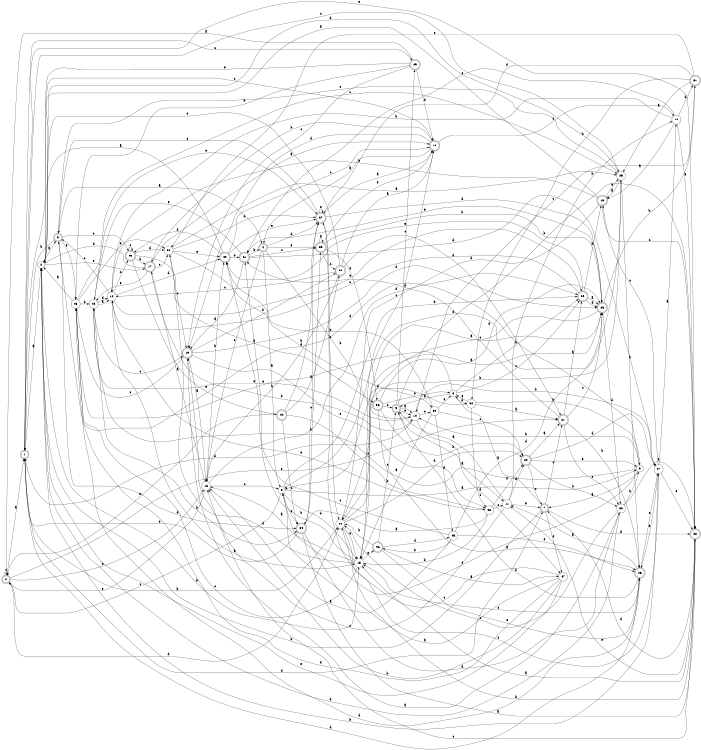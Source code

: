 digraph n40_5 {
__start0 [label="" shape="none"];

rankdir=LR;
size="8,5";

s0 [style="rounded,filled", color="black", fillcolor="white" shape="doublecircle", label="0"];
s1 [style="rounded,filled", color="black", fillcolor="white" shape="doublecircle", label="1"];
s2 [style="filled", color="black", fillcolor="white" shape="circle", label="2"];
s3 [style="rounded,filled", color="black", fillcolor="white" shape="doublecircle", label="3"];
s4 [style="rounded,filled", color="black", fillcolor="white" shape="doublecircle", label="4"];
s5 [style="filled", color="black", fillcolor="white" shape="circle", label="5"];
s6 [style="filled", color="black", fillcolor="white" shape="circle", label="6"];
s7 [style="rounded,filled", color="black", fillcolor="white" shape="doublecircle", label="7"];
s8 [style="filled", color="black", fillcolor="white" shape="circle", label="8"];
s9 [style="rounded,filled", color="black", fillcolor="white" shape="doublecircle", label="9"];
s10 [style="filled", color="black", fillcolor="white" shape="circle", label="10"];
s11 [style="filled", color="black", fillcolor="white" shape="circle", label="11"];
s12 [style="filled", color="black", fillcolor="white" shape="circle", label="12"];
s13 [style="rounded,filled", color="black", fillcolor="white" shape="doublecircle", label="13"];
s14 [style="filled", color="black", fillcolor="white" shape="circle", label="14"];
s15 [style="filled", color="black", fillcolor="white" shape="circle", label="15"];
s16 [style="filled", color="black", fillcolor="white" shape="circle", label="16"];
s17 [style="rounded,filled", color="black", fillcolor="white" shape="doublecircle", label="17"];
s18 [style="rounded,filled", color="black", fillcolor="white" shape="doublecircle", label="18"];
s19 [style="rounded,filled", color="black", fillcolor="white" shape="doublecircle", label="19"];
s20 [style="rounded,filled", color="black", fillcolor="white" shape="doublecircle", label="20"];
s21 [style="rounded,filled", color="black", fillcolor="white" shape="doublecircle", label="21"];
s22 [style="rounded,filled", color="black", fillcolor="white" shape="doublecircle", label="22"];
s23 [style="rounded,filled", color="black", fillcolor="white" shape="doublecircle", label="23"];
s24 [style="filled", color="black", fillcolor="white" shape="circle", label="24"];
s25 [style="filled", color="black", fillcolor="white" shape="circle", label="25"];
s26 [style="rounded,filled", color="black", fillcolor="white" shape="doublecircle", label="26"];
s27 [style="filled", color="black", fillcolor="white" shape="circle", label="27"];
s28 [style="rounded,filled", color="black", fillcolor="white" shape="doublecircle", label="28"];
s29 [style="rounded,filled", color="black", fillcolor="white" shape="doublecircle", label="29"];
s30 [style="filled", color="black", fillcolor="white" shape="circle", label="30"];
s31 [style="rounded,filled", color="black", fillcolor="white" shape="doublecircle", label="31"];
s32 [style="filled", color="black", fillcolor="white" shape="circle", label="32"];
s33 [style="filled", color="black", fillcolor="white" shape="circle", label="33"];
s34 [style="rounded,filled", color="black", fillcolor="white" shape="doublecircle", label="34"];
s35 [style="rounded,filled", color="black", fillcolor="white" shape="doublecircle", label="35"];
s36 [style="rounded,filled", color="black", fillcolor="white" shape="doublecircle", label="36"];
s37 [style="rounded,filled", color="black", fillcolor="white" shape="doublecircle", label="37"];
s38 [style="filled", color="black", fillcolor="white" shape="circle", label="38"];
s39 [style="filled", color="black", fillcolor="white" shape="circle", label="39"];
s40 [style="rounded,filled", color="black", fillcolor="white" shape="doublecircle", label="40"];
s41 [style="rounded,filled", color="black", fillcolor="white" shape="doublecircle", label="41"];
s42 [style="filled", color="black", fillcolor="white" shape="circle", label="42"];
s43 [style="rounded,filled", color="black", fillcolor="white" shape="doublecircle", label="43"];
s44 [style="rounded,filled", color="black", fillcolor="white" shape="doublecircle", label="44"];
s45 [style="filled", color="black", fillcolor="white" shape="circle", label="45"];
s46 [style="rounded,filled", color="black", fillcolor="white" shape="doublecircle", label="46"];
s47 [style="filled", color="black", fillcolor="white" shape="circle", label="47"];
s48 [style="filled", color="black", fillcolor="white" shape="circle", label="48"];
s49 [style="rounded,filled", color="black", fillcolor="white" shape="doublecircle", label="49"];
s0 -> s1 [label="a"];
s0 -> s16 [label="b"];
s0 -> s0 [label="c"];
s0 -> s24 [label="d"];
s0 -> s21 [label="e"];
s1 -> s2 [label="a"];
s1 -> s24 [label="b"];
s1 -> s49 [label="c"];
s1 -> s7 [label="d"];
s1 -> s28 [label="e"];
s2 -> s3 [label="a"];
s2 -> s15 [label="b"];
s2 -> s18 [label="c"];
s2 -> s25 [label="d"];
s2 -> s17 [label="e"];
s3 -> s4 [label="a"];
s3 -> s1 [label="b"];
s3 -> s43 [label="c"];
s3 -> s34 [label="d"];
s3 -> s48 [label="e"];
s4 -> s5 [label="a"];
s4 -> s10 [label="b"];
s4 -> s16 [label="c"];
s4 -> s37 [label="d"];
s4 -> s35 [label="e"];
s5 -> s6 [label="a"];
s5 -> s15 [label="b"];
s5 -> s0 [label="c"];
s5 -> s22 [label="d"];
s5 -> s34 [label="e"];
s6 -> s7 [label="a"];
s6 -> s10 [label="b"];
s6 -> s42 [label="c"];
s6 -> s3 [label="d"];
s6 -> s5 [label="e"];
s7 -> s8 [label="a"];
s7 -> s2 [label="b"];
s7 -> s21 [label="c"];
s7 -> s28 [label="d"];
s7 -> s47 [label="e"];
s8 -> s9 [label="a"];
s8 -> s22 [label="b"];
s8 -> s22 [label="c"];
s8 -> s32 [label="d"];
s8 -> s48 [label="e"];
s9 -> s10 [label="a"];
s9 -> s28 [label="b"];
s9 -> s49 [label="c"];
s9 -> s47 [label="d"];
s9 -> s10 [label="e"];
s10 -> s11 [label="a"];
s10 -> s27 [label="b"];
s10 -> s39 [label="c"];
s10 -> s1 [label="d"];
s10 -> s42 [label="e"];
s11 -> s9 [label="a"];
s11 -> s12 [label="b"];
s11 -> s19 [label="c"];
s11 -> s29 [label="d"];
s11 -> s7 [label="e"];
s12 -> s13 [label="a"];
s12 -> s14 [label="b"];
s12 -> s41 [label="c"];
s12 -> s31 [label="d"];
s12 -> s28 [label="e"];
s13 -> s2 [label="a"];
s13 -> s14 [label="b"];
s13 -> s28 [label="c"];
s13 -> s24 [label="d"];
s13 -> s25 [label="e"];
s14 -> s15 [label="a"];
s14 -> s43 [label="b"];
s14 -> s3 [label="c"];
s14 -> s40 [label="d"];
s14 -> s22 [label="e"];
s15 -> s16 [label="a"];
s15 -> s41 [label="b"];
s15 -> s48 [label="c"];
s15 -> s38 [label="d"];
s15 -> s46 [label="e"];
s16 -> s17 [label="a"];
s16 -> s40 [label="b"];
s16 -> s5 [label="c"];
s16 -> s22 [label="d"];
s16 -> s0 [label="e"];
s17 -> s18 [label="a"];
s17 -> s10 [label="b"];
s17 -> s38 [label="c"];
s17 -> s2 [label="d"];
s17 -> s42 [label="e"];
s18 -> s4 [label="a"];
s18 -> s17 [label="b"];
s18 -> s15 [label="c"];
s18 -> s19 [label="d"];
s18 -> s12 [label="e"];
s19 -> s16 [label="a"];
s19 -> s20 [label="b"];
s19 -> s48 [label="c"];
s19 -> s23 [label="d"];
s19 -> s33 [label="e"];
s20 -> s18 [label="a"];
s20 -> s16 [label="b"];
s20 -> s14 [label="c"];
s20 -> s21 [label="d"];
s20 -> s2 [label="e"];
s21 -> s22 [label="a"];
s21 -> s26 [label="b"];
s21 -> s23 [label="c"];
s21 -> s41 [label="d"];
s21 -> s30 [label="e"];
s22 -> s23 [label="a"];
s22 -> s13 [label="b"];
s22 -> s14 [label="c"];
s22 -> s23 [label="d"];
s22 -> s40 [label="e"];
s23 -> s24 [label="a"];
s23 -> s31 [label="b"];
s23 -> s15 [label="c"];
s23 -> s30 [label="d"];
s23 -> s41 [label="e"];
s24 -> s23 [label="a"];
s24 -> s25 [label="b"];
s24 -> s27 [label="c"];
s24 -> s29 [label="d"];
s24 -> s15 [label="e"];
s25 -> s13 [label="a"];
s25 -> s26 [label="b"];
s25 -> s1 [label="c"];
s25 -> s5 [label="d"];
s25 -> s3 [label="e"];
s26 -> s11 [label="a"];
s26 -> s9 [label="b"];
s26 -> s15 [label="c"];
s26 -> s1 [label="d"];
s26 -> s27 [label="e"];
s27 -> s12 [label="a"];
s27 -> s2 [label="b"];
s27 -> s13 [label="c"];
s27 -> s26 [label="d"];
s27 -> s28 [label="e"];
s28 -> s15 [label="a"];
s28 -> s24 [label="b"];
s28 -> s16 [label="c"];
s28 -> s7 [label="d"];
s28 -> s11 [label="e"];
s29 -> s21 [label="a"];
s29 -> s30 [label="b"];
s29 -> s7 [label="c"];
s29 -> s27 [label="d"];
s29 -> s6 [label="e"];
s30 -> s19 [label="a"];
s30 -> s6 [label="b"];
s30 -> s24 [label="c"];
s30 -> s2 [label="d"];
s30 -> s28 [label="e"];
s31 -> s25 [label="a"];
s31 -> s32 [label="b"];
s31 -> s10 [label="c"];
s31 -> s37 [label="d"];
s31 -> s38 [label="e"];
s32 -> s21 [label="a"];
s32 -> s6 [label="b"];
s32 -> s33 [label="c"];
s32 -> s5 [label="d"];
s32 -> s8 [label="e"];
s33 -> s34 [label="a"];
s33 -> s15 [label="b"];
s33 -> s11 [label="c"];
s33 -> s29 [label="d"];
s33 -> s14 [label="e"];
s34 -> s28 [label="a"];
s34 -> s35 [label="b"];
s34 -> s37 [label="c"];
s34 -> s30 [label="d"];
s34 -> s1 [label="e"];
s35 -> s35 [label="a"];
s35 -> s23 [label="b"];
s35 -> s20 [label="c"];
s35 -> s36 [label="d"];
s35 -> s18 [label="e"];
s36 -> s26 [label="a"];
s36 -> s29 [label="b"];
s36 -> s9 [label="c"];
s36 -> s23 [label="d"];
s36 -> s8 [label="e"];
s37 -> s18 [label="a"];
s37 -> s24 [label="b"];
s37 -> s3 [label="c"];
s37 -> s23 [label="d"];
s37 -> s37 [label="e"];
s38 -> s25 [label="a"];
s38 -> s39 [label="b"];
s38 -> s19 [label="c"];
s38 -> s37 [label="d"];
s38 -> s40 [label="e"];
s39 -> s15 [label="a"];
s39 -> s40 [label="b"];
s39 -> s29 [label="c"];
s39 -> s45 [label="d"];
s39 -> s8 [label="e"];
s40 -> s1 [label="a"];
s40 -> s41 [label="b"];
s40 -> s18 [label="c"];
s40 -> s43 [label="d"];
s40 -> s37 [label="e"];
s41 -> s19 [label="a"];
s41 -> s4 [label="b"];
s41 -> s35 [label="c"];
s41 -> s27 [label="d"];
s41 -> s42 [label="e"];
s42 -> s14 [label="a"];
s42 -> s34 [label="b"];
s42 -> s19 [label="c"];
s42 -> s14 [label="d"];
s42 -> s37 [label="e"];
s43 -> s36 [label="a"];
s43 -> s17 [label="b"];
s43 -> s43 [label="c"];
s43 -> s38 [label="d"];
s43 -> s44 [label="e"];
s44 -> s20 [label="a"];
s44 -> s33 [label="b"];
s44 -> s34 [label="c"];
s44 -> s37 [label="d"];
s44 -> s0 [label="e"];
s45 -> s16 [label="a"];
s45 -> s46 [label="b"];
s45 -> s40 [label="c"];
s45 -> s23 [label="d"];
s45 -> s26 [label="e"];
s46 -> s47 [label="a"];
s46 -> s24 [label="b"];
s46 -> s9 [label="c"];
s46 -> s45 [label="d"];
s46 -> s26 [label="e"];
s47 -> s5 [label="a"];
s47 -> s16 [label="b"];
s47 -> s37 [label="c"];
s47 -> s48 [label="d"];
s47 -> s2 [label="e"];
s48 -> s2 [label="a"];
s48 -> s42 [label="b"];
s48 -> s25 [label="c"];
s48 -> s26 [label="d"];
s48 -> s38 [label="e"];
s49 -> s0 [label="a"];
s49 -> s48 [label="b"];
s49 -> s19 [label="c"];
s49 -> s18 [label="d"];
s49 -> s2 [label="e"];

}